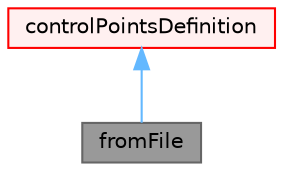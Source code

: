 digraph "fromFile"
{
 // LATEX_PDF_SIZE
  bgcolor="transparent";
  edge [fontname=Helvetica,fontsize=10,labelfontname=Helvetica,labelfontsize=10];
  node [fontname=Helvetica,fontsize=10,shape=box,height=0.2,width=0.4];
  Node1 [id="Node000001",label="fromFile",height=0.2,width=0.4,color="gray40", fillcolor="grey60", style="filled", fontcolor="black",tooltip="Reads control points from constant/controlPoints."];
  Node2 -> Node1 [id="edge1_Node000001_Node000002",dir="back",color="steelblue1",style="solid",tooltip=" "];
  Node2 [id="Node000002",label="controlPointsDefinition",height=0.2,width=0.4,color="red", fillcolor="#FFF0F0", style="filled",URL="$classFoam_1_1controlPointsDefinition.html",tooltip="Abstract base for selecting how to construct the control points of a volumetric B-Splines morpher."];
}
